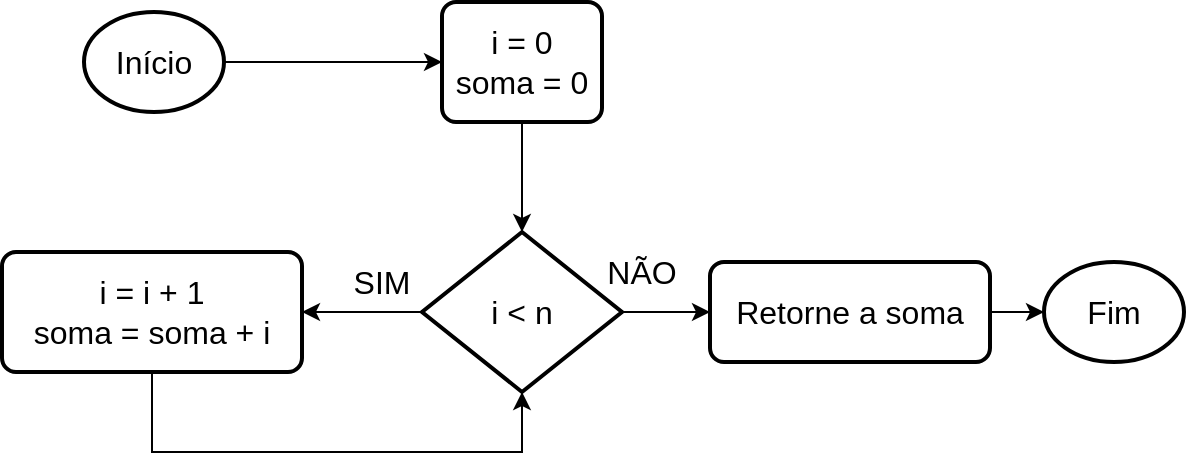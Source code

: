 <mxfile version="13.3.4" type="device"><diagram id="vIAd4fI2FBGYSCcxuc25" name="Page-1"><mxGraphModel dx="1422" dy="801" grid="1" gridSize="10" guides="1" tooltips="1" connect="1" arrows="1" fold="1" page="1" pageScale="1" pageWidth="850" pageHeight="1100" math="0" shadow="0"><root><mxCell id="0"/><mxCell id="1" parent="0"/><mxCell id="ICRJsbW5DMuepHlPu1b--17" style="edgeStyle=orthogonalEdgeStyle;rounded=0;orthogonalLoop=1;jettySize=auto;html=1;exitX=1;exitY=0.5;exitDx=0;exitDy=0;exitPerimeter=0;entryX=0;entryY=0.5;entryDx=0;entryDy=0;" edge="1" parent="1" source="ICRJsbW5DMuepHlPu1b--1" target="ICRJsbW5DMuepHlPu1b--3"><mxGeometry relative="1" as="geometry"/></mxCell><mxCell id="ICRJsbW5DMuepHlPu1b--1" value="&lt;font style=&quot;font-size: 16px&quot;&gt;Início&lt;/font&gt;" style="strokeWidth=2;html=1;shape=mxgraph.flowchart.start_1;whiteSpace=wrap;" vertex="1" parent="1"><mxGeometry x="80" y="150" width="70" height="50" as="geometry"/></mxCell><mxCell id="ICRJsbW5DMuepHlPu1b--2" value="&lt;div style=&quot;font-size: 16px&quot;&gt;&lt;font style=&quot;font-size: 16px&quot;&gt;Fim&lt;/font&gt;&lt;/div&gt;" style="strokeWidth=2;html=1;shape=mxgraph.flowchart.start_1;whiteSpace=wrap;" vertex="1" parent="1"><mxGeometry x="560" y="275" width="70" height="50" as="geometry"/></mxCell><mxCell id="ICRJsbW5DMuepHlPu1b--18" style="edgeStyle=orthogonalEdgeStyle;rounded=0;orthogonalLoop=1;jettySize=auto;html=1;exitX=0.5;exitY=1;exitDx=0;exitDy=0;entryX=0.5;entryY=0;entryDx=0;entryDy=0;entryPerimeter=0;" edge="1" parent="1" source="ICRJsbW5DMuepHlPu1b--3" target="ICRJsbW5DMuepHlPu1b--5"><mxGeometry relative="1" as="geometry"/></mxCell><mxCell id="ICRJsbW5DMuepHlPu1b--3" value="&lt;div&gt;&lt;font style=&quot;font-size: 16px&quot;&gt;i = 0&lt;br&gt;&lt;/font&gt;&lt;/div&gt;&lt;div&gt;&lt;font style=&quot;font-size: 16px&quot;&gt;soma = 0&lt;br&gt;&lt;/font&gt;&lt;/div&gt;" style="rounded=1;whiteSpace=wrap;html=1;absoluteArcSize=1;arcSize=14;strokeWidth=2;" vertex="1" parent="1"><mxGeometry x="259" y="145" width="80" height="60" as="geometry"/></mxCell><mxCell id="ICRJsbW5DMuepHlPu1b--21" style="edgeStyle=orthogonalEdgeStyle;rounded=0;orthogonalLoop=1;jettySize=auto;html=1;exitX=0;exitY=0.5;exitDx=0;exitDy=0;exitPerimeter=0;entryX=1;entryY=0.5;entryDx=0;entryDy=0;" edge="1" parent="1" source="ICRJsbW5DMuepHlPu1b--5" target="ICRJsbW5DMuepHlPu1b--6"><mxGeometry relative="1" as="geometry"/></mxCell><mxCell id="ICRJsbW5DMuepHlPu1b--22" style="edgeStyle=orthogonalEdgeStyle;rounded=0;orthogonalLoop=1;jettySize=auto;html=1;exitX=1;exitY=0.5;exitDx=0;exitDy=0;exitPerimeter=0;entryX=0;entryY=0.5;entryDx=0;entryDy=0;" edge="1" parent="1" source="ICRJsbW5DMuepHlPu1b--5" target="ICRJsbW5DMuepHlPu1b--9"><mxGeometry relative="1" as="geometry"/></mxCell><mxCell id="ICRJsbW5DMuepHlPu1b--5" value="&lt;font style=&quot;font-size: 16px&quot;&gt;i &amp;lt; n&lt;br&gt;&lt;/font&gt;" style="strokeWidth=2;html=1;shape=mxgraph.flowchart.decision;whiteSpace=wrap;" vertex="1" parent="1"><mxGeometry x="249" y="260" width="100" height="80" as="geometry"/></mxCell><mxCell id="ICRJsbW5DMuepHlPu1b--24" style="edgeStyle=orthogonalEdgeStyle;rounded=0;orthogonalLoop=1;jettySize=auto;html=1;exitX=0.5;exitY=1;exitDx=0;exitDy=0;entryX=0.5;entryY=1;entryDx=0;entryDy=0;entryPerimeter=0;" edge="1" parent="1" source="ICRJsbW5DMuepHlPu1b--6" target="ICRJsbW5DMuepHlPu1b--5"><mxGeometry relative="1" as="geometry"><Array as="points"><mxPoint x="114" y="370"/><mxPoint x="299" y="370"/></Array></mxGeometry></mxCell><mxCell id="ICRJsbW5DMuepHlPu1b--6" value="&lt;div&gt;&lt;font style=&quot;font-size: 16px&quot;&gt;i = i + 1&lt;br&gt;&lt;/font&gt;&lt;/div&gt;&lt;div&gt;&lt;font style=&quot;font-size: 16px&quot;&gt;soma = soma + i&lt;br&gt;&lt;/font&gt;&lt;/div&gt;" style="rounded=1;whiteSpace=wrap;html=1;absoluteArcSize=1;arcSize=14;strokeWidth=2;" vertex="1" parent="1"><mxGeometry x="39" y="270" width="150" height="60" as="geometry"/></mxCell><mxCell id="ICRJsbW5DMuepHlPu1b--23" style="edgeStyle=orthogonalEdgeStyle;rounded=0;orthogonalLoop=1;jettySize=auto;html=1;exitX=1;exitY=0.5;exitDx=0;exitDy=0;" edge="1" parent="1" source="ICRJsbW5DMuepHlPu1b--9" target="ICRJsbW5DMuepHlPu1b--2"><mxGeometry relative="1" as="geometry"/></mxCell><mxCell id="ICRJsbW5DMuepHlPu1b--9" value="&lt;font style=&quot;font-size: 16px&quot;&gt;Retorne a soma&lt;br&gt;&lt;/font&gt;" style="rounded=1;whiteSpace=wrap;html=1;absoluteArcSize=1;arcSize=14;strokeWidth=2;" vertex="1" parent="1"><mxGeometry x="393" y="275" width="140" height="50" as="geometry"/></mxCell><mxCell id="ICRJsbW5DMuepHlPu1b--25" value="&lt;font style=&quot;font-size: 16px&quot;&gt;SIM&lt;/font&gt;" style="text;html=1;strokeColor=none;fillColor=none;align=center;verticalAlign=middle;whiteSpace=wrap;rounded=0;" vertex="1" parent="1"><mxGeometry x="209" y="275" width="40" height="20" as="geometry"/></mxCell><mxCell id="ICRJsbW5DMuepHlPu1b--26" value="&lt;font style=&quot;font-size: 16px&quot;&gt;NÃO&lt;/font&gt;" style="text;html=1;strokeColor=none;fillColor=none;align=center;verticalAlign=middle;whiteSpace=wrap;rounded=0;" vertex="1" parent="1"><mxGeometry x="339" y="270" width="40" height="20" as="geometry"/></mxCell></root></mxGraphModel></diagram></mxfile>
